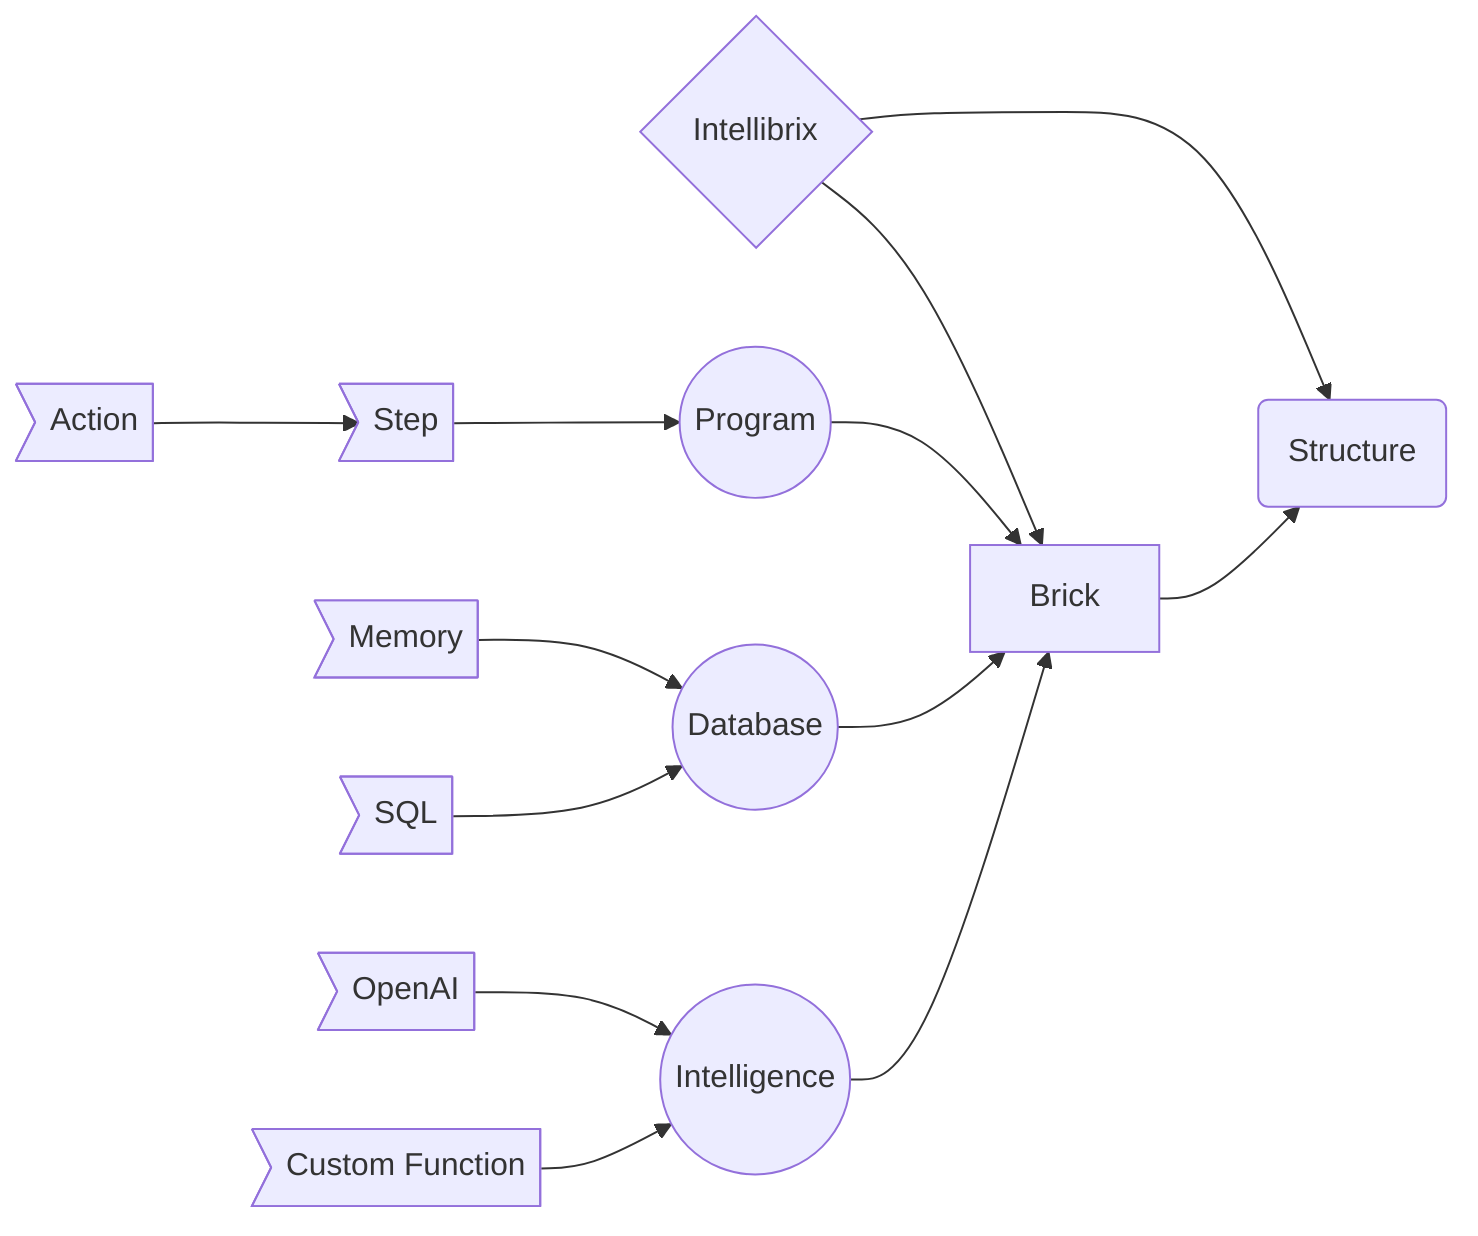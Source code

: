 graph LR
  I{"Intellibrix"}
  I --> B["Brick"]
  I --> S("Structure")
  B --> S
  P(("Program")) --> B
  St>"Step"] --> P
  A>"Action"]-->St
  D(("Database")) --> B
  M>"Memory"] --> D
  SQL>"SQL"] --> D
  AI(("Intelligence")) --> B
  OAI>"OpenAI"] --> AI
  CAI>"Custom Function"] --> AI